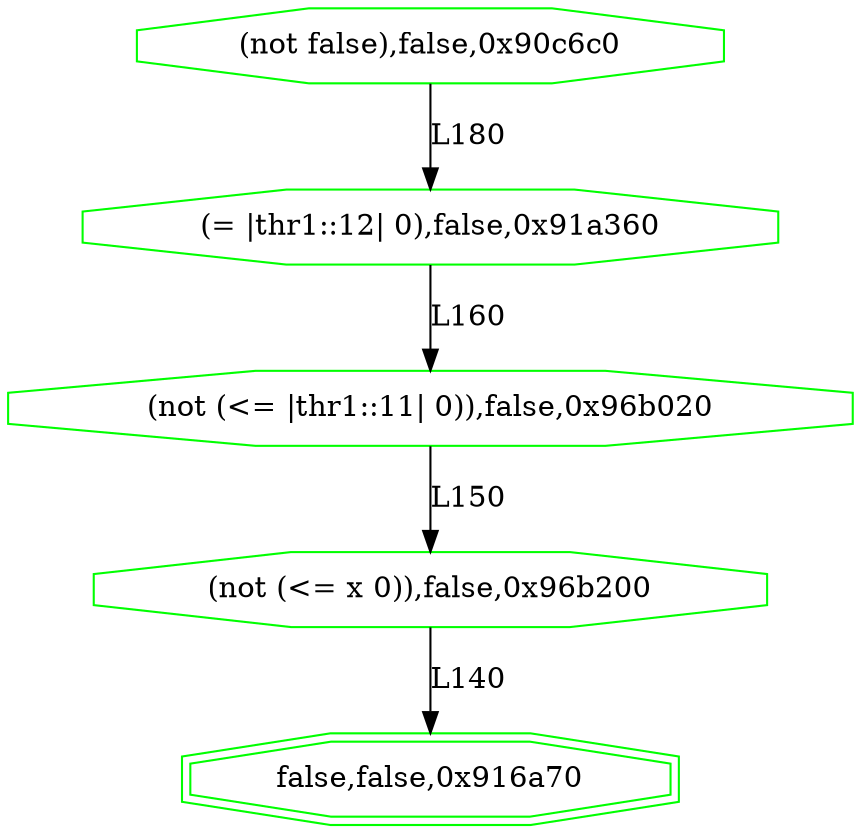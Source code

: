 digraph G {
0[label="(not false),false,0x90c6c0", color=green,shape=octagon];
1[label="(= |thr1::12| 0),false,0x91a360", color=green,shape=octagon];
2[label="(not (<= |thr1::11| 0)),false,0x96b020", color=green,shape=octagon];
3[label="(not (<= x 0)),false,0x96b200", color=green,shape=octagon];
4[label="false,false,0x916a70", color=green,shape=doubleoctagon];
0->1 [label="L180"];
1->2 [label="L160"];
2->3 [label="L150"];
3->4 [label="L140"];
}
